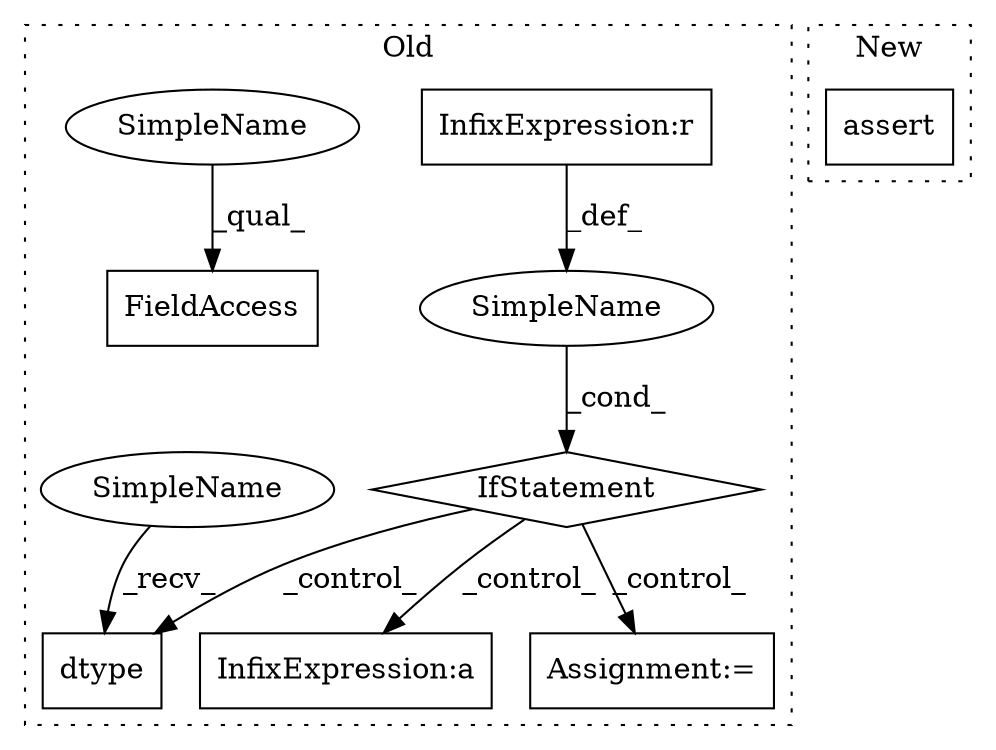 digraph G {
subgraph cluster0 {
1 [label="dtype" a="32" s="2156,2167" l="6,1" shape="box"];
3 [label="FieldAccess" a="22" s="2129" l="9" shape="box"];
4 [label="IfStatement" a="25" s="2079,2095" l="4,2" shape="diamond"];
5 [label="InfixExpression:a" a="27" s="2381" l="3" shape="box"];
6 [label="SimpleName" a="42" s="" l="" shape="ellipse"];
7 [label="InfixExpression:r" a="27" s="2087" l="4" shape="box"];
8 [label="Assignment:=" a="7" s="2127" l="1" shape="box"];
9 [label="SimpleName" a="42" s="2129" l="5" shape="ellipse"];
10 [label="SimpleName" a="42" s="2150" l="5" shape="ellipse"];
label = "Old";
style="dotted";
}
subgraph cluster1 {
2 [label="assert" a="6" s="1867" l="7" shape="box"];
label = "New";
style="dotted";
}
4 -> 8 [label="_control_"];
4 -> 1 [label="_control_"];
4 -> 5 [label="_control_"];
6 -> 4 [label="_cond_"];
7 -> 6 [label="_def_"];
9 -> 3 [label="_qual_"];
10 -> 1 [label="_recv_"];
}